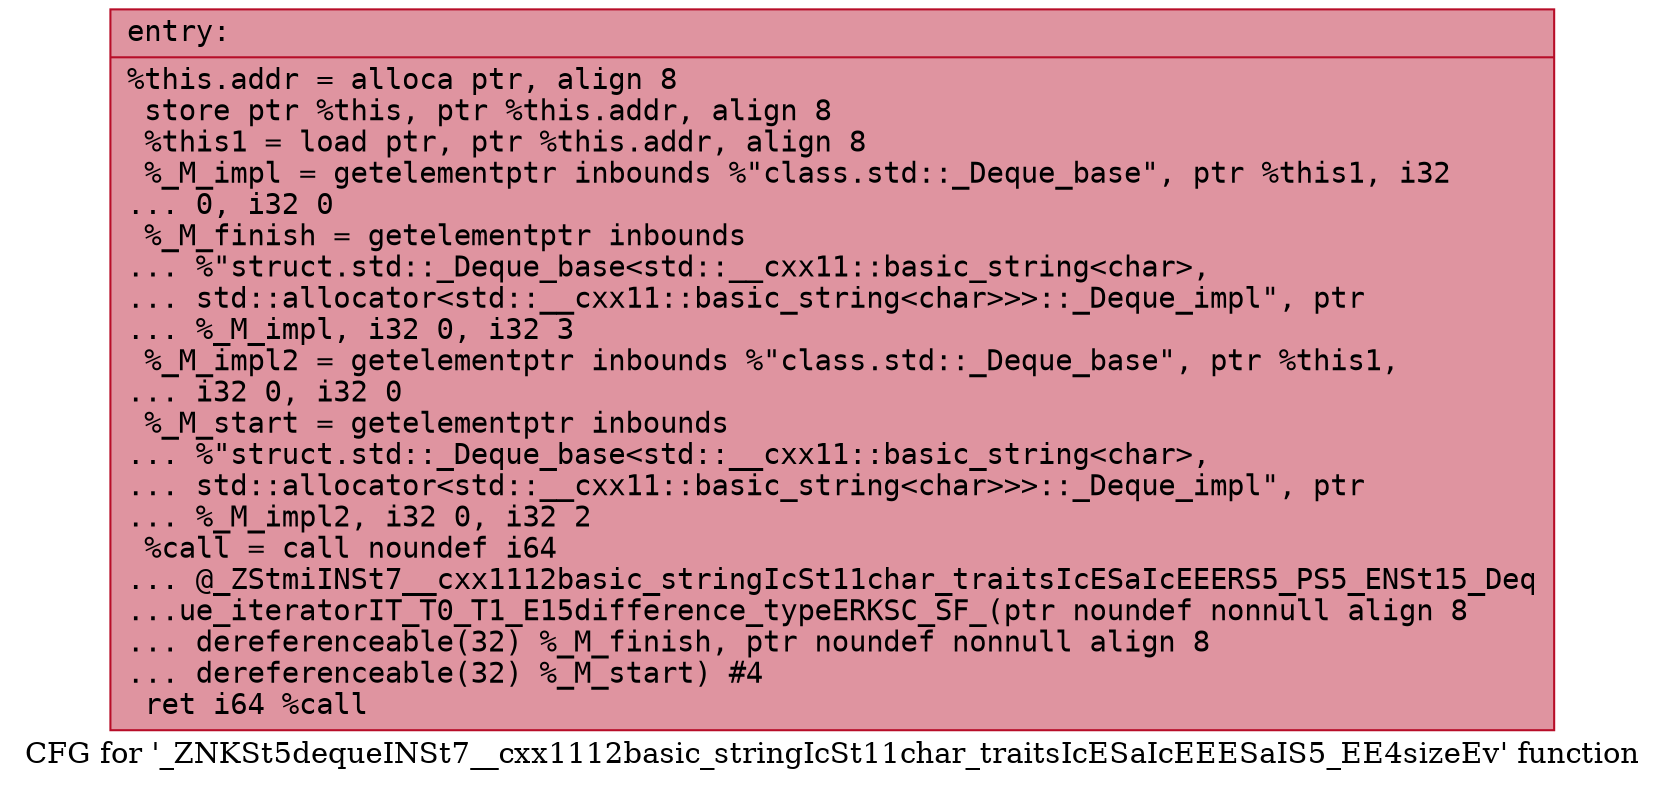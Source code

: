 digraph "CFG for '_ZNKSt5dequeINSt7__cxx1112basic_stringIcSt11char_traitsIcESaIcEEESaIS5_EE4sizeEv' function" {
	label="CFG for '_ZNKSt5dequeINSt7__cxx1112basic_stringIcSt11char_traitsIcESaIcEEESaIS5_EE4sizeEv' function";

	Node0x5651cd8e5790 [shape=record,color="#b70d28ff", style=filled, fillcolor="#b70d2870" fontname="Courier",label="{entry:\l|  %this.addr = alloca ptr, align 8\l  store ptr %this, ptr %this.addr, align 8\l  %this1 = load ptr, ptr %this.addr, align 8\l  %_M_impl = getelementptr inbounds %\"class.std::_Deque_base\", ptr %this1, i32\l... 0, i32 0\l  %_M_finish = getelementptr inbounds\l... %\"struct.std::_Deque_base\<std::__cxx11::basic_string\<char\>,\l... std::allocator\<std::__cxx11::basic_string\<char\>\>\>::_Deque_impl\", ptr\l... %_M_impl, i32 0, i32 3\l  %_M_impl2 = getelementptr inbounds %\"class.std::_Deque_base\", ptr %this1,\l... i32 0, i32 0\l  %_M_start = getelementptr inbounds\l... %\"struct.std::_Deque_base\<std::__cxx11::basic_string\<char\>,\l... std::allocator\<std::__cxx11::basic_string\<char\>\>\>::_Deque_impl\", ptr\l... %_M_impl2, i32 0, i32 2\l  %call = call noundef i64\l... @_ZStmiINSt7__cxx1112basic_stringIcSt11char_traitsIcESaIcEEERS5_PS5_ENSt15_Deq\l...ue_iteratorIT_T0_T1_E15difference_typeERKSC_SF_(ptr noundef nonnull align 8\l... dereferenceable(32) %_M_finish, ptr noundef nonnull align 8\l... dereferenceable(32) %_M_start) #4\l  ret i64 %call\l}"];
}
